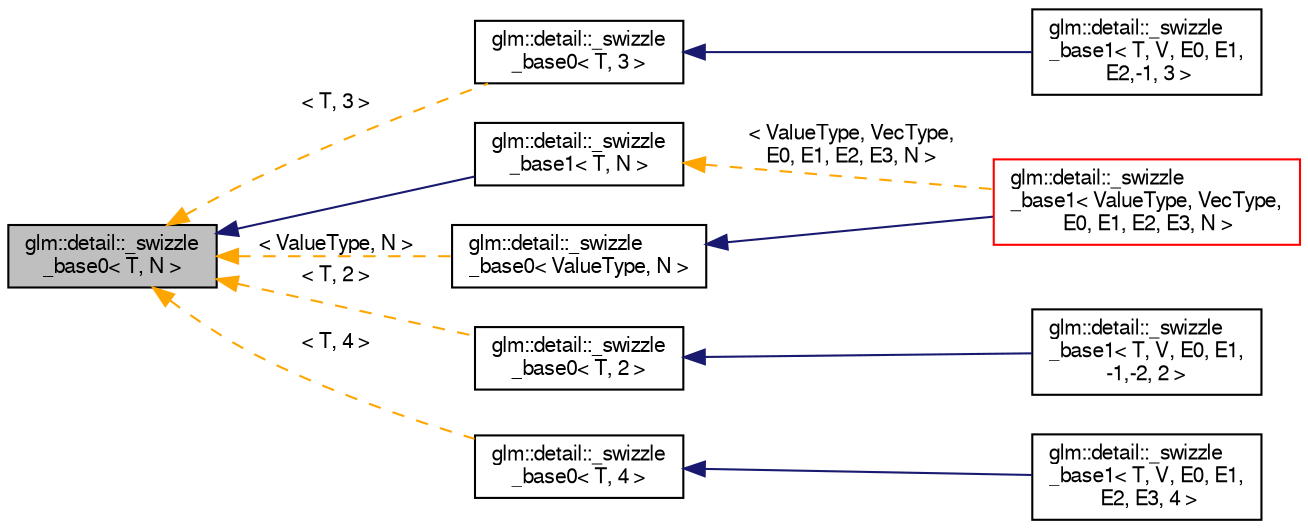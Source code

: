 digraph "glm::detail::_swizzle_base0&lt; T, N &gt;"
{
  edge [fontname="FreeSans",fontsize="10",labelfontname="FreeSans",labelfontsize="10"];
  node [fontname="FreeSans",fontsize="10",shape=record];
  rankdir="LR";
  Node1 [label="glm::detail::_swizzle\l_base0\< T, N \>",height=0.2,width=0.4,color="black", fillcolor="grey75", style="filled" fontcolor="black"];
  Node1 -> Node2 [dir="back",color="midnightblue",fontsize="10",style="solid",fontname="FreeSans"];
  Node2 [label="glm::detail::_swizzle\l_base1\< T, N \>",height=0.2,width=0.4,color="black", fillcolor="white", style="filled",URL="$d7/d42/structglm_1_1detail_1_1__swizzle__base1.html"];
  Node2 -> Node3 [dir="back",color="orange",fontsize="10",style="dashed",label=" \< ValueType, VecType,\l E0, E1, E2, E3, N \>" ,fontname="FreeSans"];
  Node3 [label="glm::detail::_swizzle\l_base1\< ValueType, VecType,\l E0, E1, E2, E3, N \>",height=0.2,width=0.4,color="red", fillcolor="white", style="filled",URL="$d7/d42/structglm_1_1detail_1_1__swizzle__base1.html"];
  Node1 -> Node4 [dir="back",color="orange",fontsize="10",style="dashed",label=" \< T, 3 \>" ,fontname="FreeSans"];
  Node4 [label="glm::detail::_swizzle\l_base0\< T, 3 \>",height=0.2,width=0.4,color="black", fillcolor="white", style="filled",URL="$df/de0/structglm_1_1detail_1_1__swizzle__base0.html"];
  Node4 -> Node5 [dir="back",color="midnightblue",fontsize="10",style="solid",fontname="FreeSans"];
  Node5 [label="glm::detail::_swizzle\l_base1\< T, V, E0, E1,\l E2,-1, 3 \>",height=0.2,width=0.4,color="black", fillcolor="white", style="filled",URL="$db/dfa/structglm_1_1detail_1_1__swizzle__base1_3_01_t_00_01_v_00_01_e0_00_01_e1_00_01_e2_00-1_00_013_01_4.html"];
  Node1 -> Node6 [dir="back",color="orange",fontsize="10",style="dashed",label=" \< T, 2 \>" ,fontname="FreeSans"];
  Node6 [label="glm::detail::_swizzle\l_base0\< T, 2 \>",height=0.2,width=0.4,color="black", fillcolor="white", style="filled",URL="$df/de0/structglm_1_1detail_1_1__swizzle__base0.html"];
  Node6 -> Node7 [dir="back",color="midnightblue",fontsize="10",style="solid",fontname="FreeSans"];
  Node7 [label="glm::detail::_swizzle\l_base1\< T, V, E0, E1,\l-1,-2, 2 \>",height=0.2,width=0.4,color="black", fillcolor="white", style="filled",URL="$d6/dbc/structglm_1_1detail_1_1__swizzle__base1_3_01_t_00_01_v_00_01_e0_00_01_e1_00-1_00-2_00_012_01_4.html"];
  Node1 -> Node8 [dir="back",color="orange",fontsize="10",style="dashed",label=" \< ValueType, N \>" ,fontname="FreeSans"];
  Node8 [label="glm::detail::_swizzle\l_base0\< ValueType, N \>",height=0.2,width=0.4,color="black", fillcolor="white", style="filled",URL="$df/de0/structglm_1_1detail_1_1__swizzle__base0.html"];
  Node8 -> Node3 [dir="back",color="midnightblue",fontsize="10",style="solid",fontname="FreeSans"];
  Node1 -> Node9 [dir="back",color="orange",fontsize="10",style="dashed",label=" \< T, 4 \>" ,fontname="FreeSans"];
  Node9 [label="glm::detail::_swizzle\l_base0\< T, 4 \>",height=0.2,width=0.4,color="black", fillcolor="white", style="filled",URL="$df/de0/structglm_1_1detail_1_1__swizzle__base0.html"];
  Node9 -> Node10 [dir="back",color="midnightblue",fontsize="10",style="solid",fontname="FreeSans"];
  Node10 [label="glm::detail::_swizzle\l_base1\< T, V, E0, E1,\l E2, E3, 4 \>",height=0.2,width=0.4,color="black", fillcolor="white", style="filled",URL="$d9/d92/structglm_1_1detail_1_1__swizzle__base1_3_01_t_00_01_v_00_01_e0_00_01_e1_00_01_e2_00_01_e3_00_014_01_4.html"];
}
